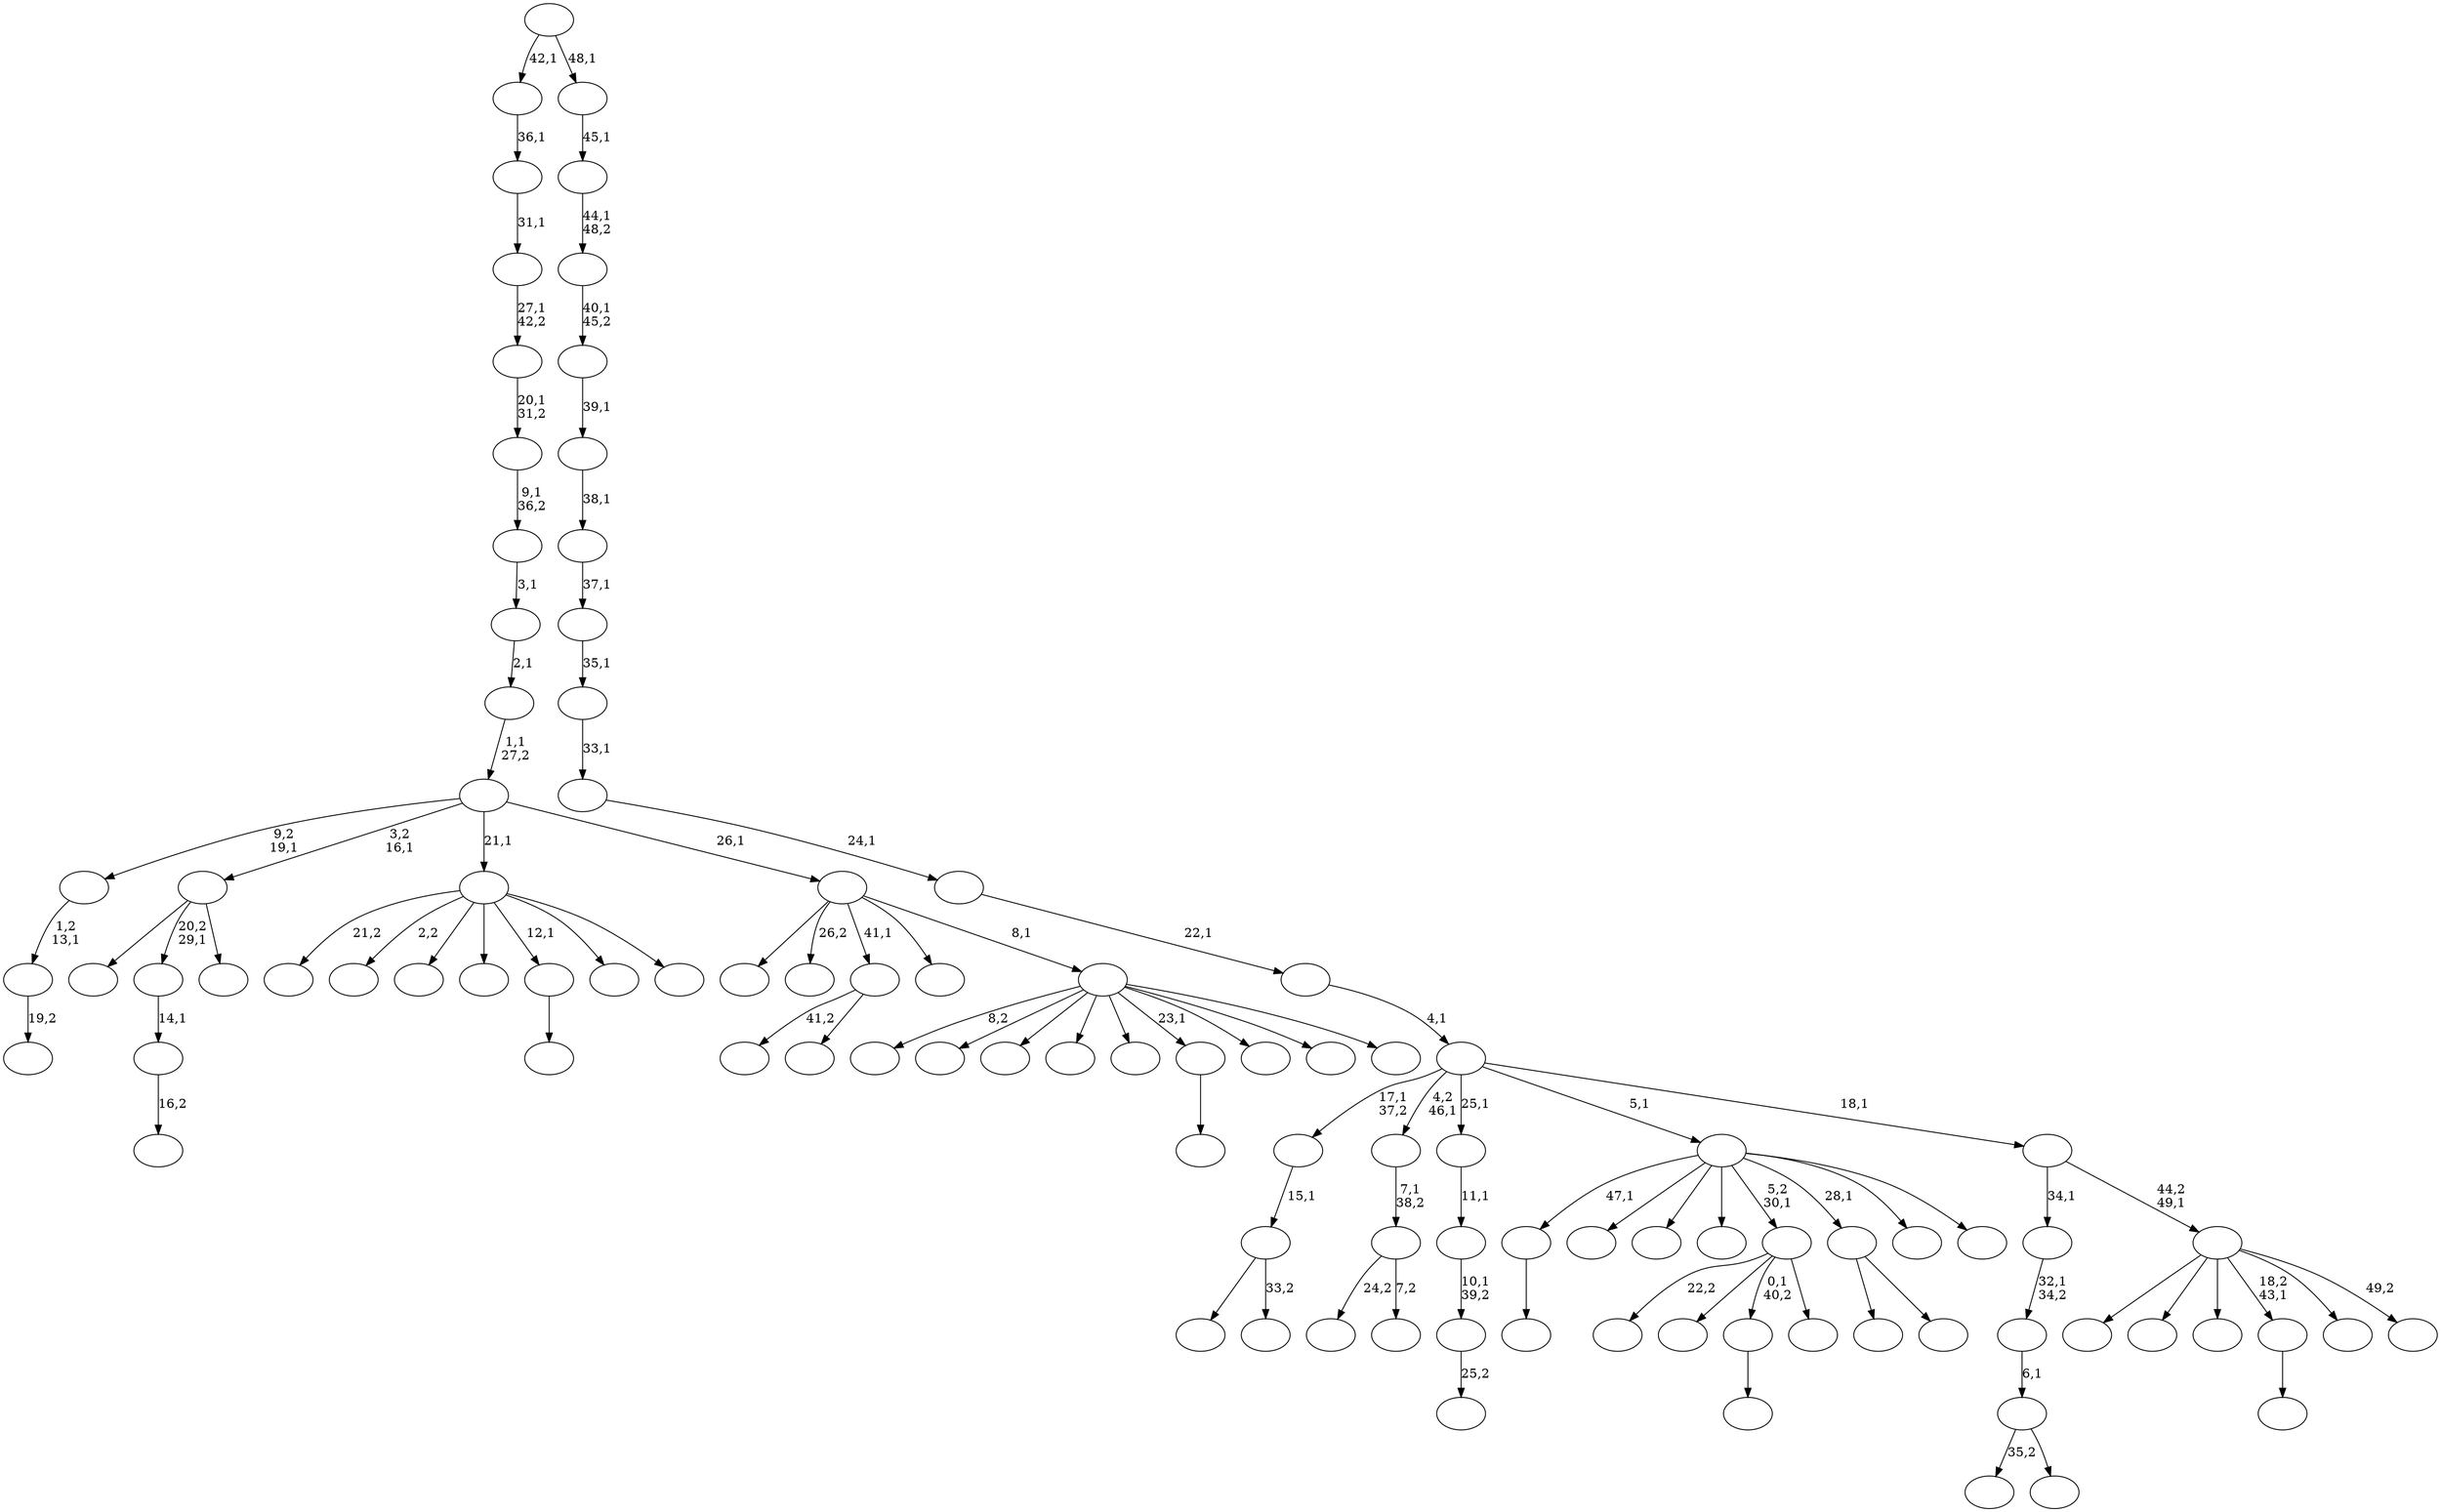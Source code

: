 digraph T {
	100 [label=""]
	99 [label=""]
	98 [label=""]
	97 [label=""]
	96 [label=""]
	95 [label=""]
	94 [label=""]
	93 [label=""]
	92 [label=""]
	91 [label=""]
	90 [label=""]
	89 [label=""]
	88 [label=""]
	87 [label=""]
	86 [label=""]
	85 [label=""]
	84 [label=""]
	83 [label=""]
	82 [label=""]
	81 [label=""]
	80 [label=""]
	79 [label=""]
	78 [label=""]
	77 [label=""]
	76 [label=""]
	75 [label=""]
	74 [label=""]
	73 [label=""]
	72 [label=""]
	71 [label=""]
	70 [label=""]
	69 [label=""]
	68 [label=""]
	67 [label=""]
	66 [label=""]
	65 [label=""]
	64 [label=""]
	63 [label=""]
	62 [label=""]
	61 [label=""]
	60 [label=""]
	59 [label=""]
	58 [label=""]
	57 [label=""]
	56 [label=""]
	55 [label=""]
	54 [label=""]
	53 [label=""]
	52 [label=""]
	51 [label=""]
	50 [label=""]
	49 [label=""]
	48 [label=""]
	47 [label=""]
	46 [label=""]
	45 [label=""]
	44 [label=""]
	43 [label=""]
	42 [label=""]
	41 [label=""]
	40 [label=""]
	39 [label=""]
	38 [label=""]
	37 [label=""]
	36 [label=""]
	35 [label=""]
	34 [label=""]
	33 [label=""]
	32 [label=""]
	31 [label=""]
	30 [label=""]
	29 [label=""]
	28 [label=""]
	27 [label=""]
	26 [label=""]
	25 [label=""]
	24 [label=""]
	23 [label=""]
	22 [label=""]
	21 [label=""]
	20 [label=""]
	19 [label=""]
	18 [label=""]
	17 [label=""]
	16 [label=""]
	15 [label=""]
	14 [label=""]
	13 [label=""]
	12 [label=""]
	11 [label=""]
	10 [label=""]
	9 [label=""]
	8 [label=""]
	7 [label=""]
	6 [label=""]
	5 [label=""]
	4 [label=""]
	3 [label=""]
	2 [label=""]
	1 [label=""]
	0 [label=""]
	90 -> 91 [label=""]
	82 -> 85 [label=""]
	82 -> 83 [label="33,2"]
	81 -> 82 [label="15,1"]
	76 -> 95 [label="41,2"]
	76 -> 77 [label=""]
	74 -> 75 [label="19,2"]
	73 -> 74 [label="1,2\n13,1"]
	67 -> 89 [label="24,2"]
	67 -> 68 [label="7,2"]
	66 -> 67 [label="7,1\n38,2"]
	64 -> 65 [label="25,2"]
	63 -> 64 [label="10,1\n39,2"]
	62 -> 63 [label="11,1"]
	59 -> 60 [label=""]
	57 -> 58 [label=""]
	53 -> 54 [label="16,2"]
	52 -> 53 [label="14,1"]
	49 -> 50 [label=""]
	46 -> 100 [label="22,2"]
	46 -> 71 [label=""]
	46 -> 59 [label="0,1\n40,2"]
	46 -> 47 [label=""]
	44 -> 69 [label=""]
	44 -> 45 [label=""]
	41 -> 93 [label="35,2"]
	41 -> 42 [label=""]
	40 -> 41 [label="6,1"]
	39 -> 40 [label="32,1\n34,2"]
	37 -> 94 [label=""]
	37 -> 52 [label="20,2\n29,1"]
	37 -> 38 [label=""]
	34 -> 87 [label="21,2"]
	34 -> 86 [label="2,2"]
	34 -> 79 [label=""]
	34 -> 78 [label=""]
	34 -> 57 [label="12,1"]
	34 -> 55 [label=""]
	34 -> 35 [label=""]
	32 -> 33 [label=""]
	30 -> 90 [label="47,1"]
	30 -> 88 [label=""]
	30 -> 80 [label=""]
	30 -> 70 [label=""]
	30 -> 46 [label="5,2\n30,1"]
	30 -> 44 [label="28,1"]
	30 -> 36 [label=""]
	30 -> 31 [label=""]
	26 -> 99 [label="8,2"]
	26 -> 96 [label=""]
	26 -> 92 [label=""]
	26 -> 56 [label=""]
	26 -> 43 [label=""]
	26 -> 32 [label="23,1"]
	26 -> 29 [label=""]
	26 -> 28 [label=""]
	26 -> 27 [label=""]
	25 -> 97 [label=""]
	25 -> 84 [label="26,2"]
	25 -> 76 [label="41,1"]
	25 -> 61 [label=""]
	25 -> 26 [label="8,1"]
	24 -> 73 [label="9,2\n19,1"]
	24 -> 37 [label="3,2\n16,1"]
	24 -> 34 [label="21,1"]
	24 -> 25 [label="26,1"]
	23 -> 24 [label="1,1\n27,2"]
	22 -> 23 [label="2,1"]
	21 -> 22 [label="3,1"]
	20 -> 21 [label="9,1\n36,2"]
	19 -> 20 [label="20,1\n31,2"]
	18 -> 19 [label="27,1\n42,2"]
	17 -> 18 [label="31,1"]
	16 -> 17 [label="36,1"]
	14 -> 98 [label=""]
	14 -> 72 [label=""]
	14 -> 51 [label=""]
	14 -> 49 [label="18,2\n43,1"]
	14 -> 48 [label=""]
	14 -> 15 [label="49,2"]
	13 -> 39 [label="34,1"]
	13 -> 14 [label="44,2\n49,1"]
	12 -> 81 [label="17,1\n37,2"]
	12 -> 66 [label="4,2\n46,1"]
	12 -> 62 [label="25,1"]
	12 -> 30 [label="5,1"]
	12 -> 13 [label="18,1"]
	11 -> 12 [label="4,1"]
	10 -> 11 [label="22,1"]
	9 -> 10 [label="24,1"]
	8 -> 9 [label="33,1"]
	7 -> 8 [label="35,1"]
	6 -> 7 [label="37,1"]
	5 -> 6 [label="38,1"]
	4 -> 5 [label="39,1"]
	3 -> 4 [label="40,1\n45,2"]
	2 -> 3 [label="44,1\n48,2"]
	1 -> 2 [label="45,1"]
	0 -> 16 [label="42,1"]
	0 -> 1 [label="48,1"]
}
